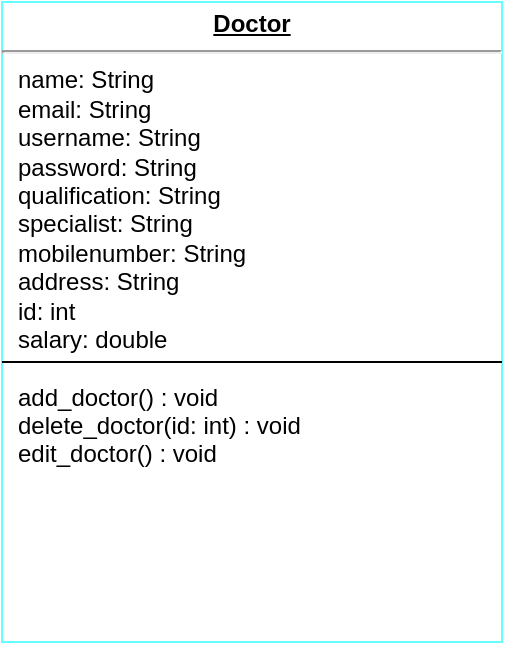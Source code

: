<mxfile version="14.3.1" type="device"><diagram id="XKQ2R-n0K2Hu-2cabWYS" name="Page-1"><mxGraphModel dx="868" dy="482" grid="1" gridSize="10" guides="1" tooltips="1" connect="1" arrows="1" fold="1" page="1" pageScale="1" pageWidth="850" pageHeight="1100" math="0" shadow="0"><root><mxCell id="0"/><mxCell id="1" parent="0"/><mxCell id="SkwHJUlCQBWGghfOeX0M-2" value="&lt;p style=&quot;margin: 0px ; margin-top: 4px ; text-align: center ; text-decoration: underline&quot;&gt;&lt;b&gt;Doctor&lt;/b&gt;&lt;/p&gt;&lt;hr&gt;&lt;p style=&quot;margin: 0px ; margin-left: 8px&quot;&gt;name: String&lt;/p&gt;&lt;p style=&quot;margin: 0px ; margin-left: 8px&quot;&gt;email: String&lt;/p&gt;&lt;p style=&quot;margin: 0px ; margin-left: 8px&quot;&gt;username: String&lt;/p&gt;&lt;p style=&quot;margin: 0px ; margin-left: 8px&quot;&gt;password: String&lt;/p&gt;&lt;p style=&quot;margin: 0px ; margin-left: 8px&quot;&gt;qualification: String&lt;/p&gt;&lt;p style=&quot;margin: 0px ; margin-left: 8px&quot;&gt;specialist: String&lt;/p&gt;&lt;p style=&quot;margin: 0px ; margin-left: 8px&quot;&gt;mobilenumber: String&lt;/p&gt;&lt;p style=&quot;margin: 0px ; margin-left: 8px&quot;&gt;address: String&lt;/p&gt;&lt;p style=&quot;margin: 0px ; margin-left: 8px&quot;&gt;id: int&lt;/p&gt;&lt;p style=&quot;margin: 0px ; margin-left: 8px&quot;&gt;salary: double&lt;/p&gt;&lt;p style=&quot;margin: 0px ; margin-left: 8px&quot;&gt;&lt;br&gt;&lt;/p&gt;&lt;p style=&quot;margin: 0px ; margin-left: 8px&quot;&gt;add_doctor() : void&lt;/p&gt;&lt;p style=&quot;margin: 0px ; margin-left: 8px&quot;&gt;delete_doctor(id: int) : void&lt;/p&gt;&lt;p style=&quot;margin: 0px ; margin-left: 8px&quot;&gt;edit_doctor() : void&lt;/p&gt;&lt;p style=&quot;margin: 0px ; margin-left: 8px&quot;&gt;&lt;br&gt;&lt;/p&gt;" style="verticalAlign=top;align=left;overflow=fill;fontSize=12;fontFamily=Helvetica;html=1;strokeColor=#66FFFF;" parent="1" vertex="1"><mxGeometry x="90" width="250" height="320" as="geometry"/></mxCell><mxCell id="SkwHJUlCQBWGghfOeX0M-6" value="" style="line;strokeWidth=1;fillColor=none;align=left;verticalAlign=middle;spacingTop=-1;spacingLeft=3;spacingRight=3;rotatable=0;labelPosition=right;points=[];portConstraint=eastwest;" parent="1" vertex="1"><mxGeometry x="110" y="180" width="240" as="geometry"/></mxCell><mxCell id="SkwHJUlCQBWGghfOeX0M-7" value="" style="line;strokeWidth=1;fillColor=none;align=left;verticalAlign=middle;spacingTop=-1;spacingLeft=3;spacingRight=3;rotatable=0;labelPosition=right;points=[];portConstraint=eastwest;" parent="1" vertex="1"><mxGeometry x="90" y="176" width="250" height="8" as="geometry"/></mxCell></root></mxGraphModel></diagram></mxfile>